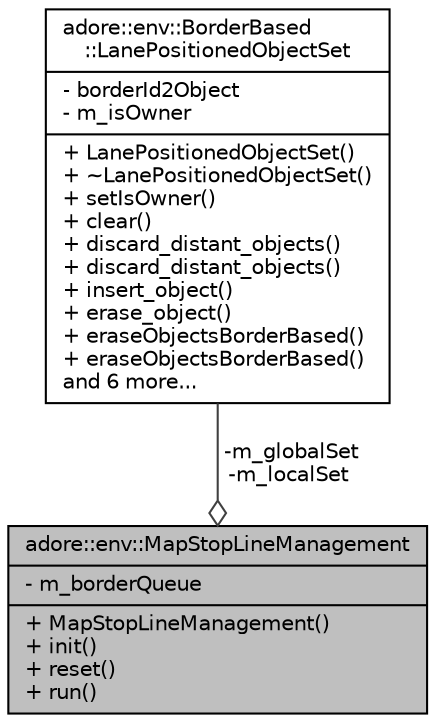 digraph "adore::env::MapStopLineManagement"
{
 // LATEX_PDF_SIZE
  edge [fontname="Helvetica",fontsize="10",labelfontname="Helvetica",labelfontsize="10"];
  node [fontname="Helvetica",fontsize="10",shape=record];
  Node1 [label="{adore::env::MapStopLineManagement\n|- m_borderQueue\l|+ MapStopLineManagement()\l+ init()\l+ reset()\l+ run()\l}",height=0.2,width=0.4,color="black", fillcolor="grey75", style="filled", fontcolor="black",tooltip="manage new and outdated stop lines based on newly visible and no longer visible borders and the last ..."];
  Node2 -> Node1 [color="grey25",fontsize="10",style="solid",label=" -m_globalSet\n-m_localSet" ,arrowhead="odiamond",fontname="Helvetica"];
  Node2 [label="{adore::env::BorderBased\l::LanePositionedObjectSet\n|- borderId2Object\l- m_isOwner\l|+ LanePositionedObjectSet()\l+ ~LanePositionedObjectSet()\l+ setIsOwner()\l+ clear()\l+ discard_distant_objects()\l+ discard_distant_objects()\l+ insert_object()\l+ erase_object()\l+ eraseObjectsBorderBased()\l+ eraseObjectsBorderBased()\land 6 more...\l}",height=0.2,width=0.4,color="black", fillcolor="white", style="filled",URL="$classadore_1_1env_1_1BorderBased_1_1LanePositionedObjectSet.html",tooltip="This class represents a set of objects that are positioned by LanePosition."];
}
